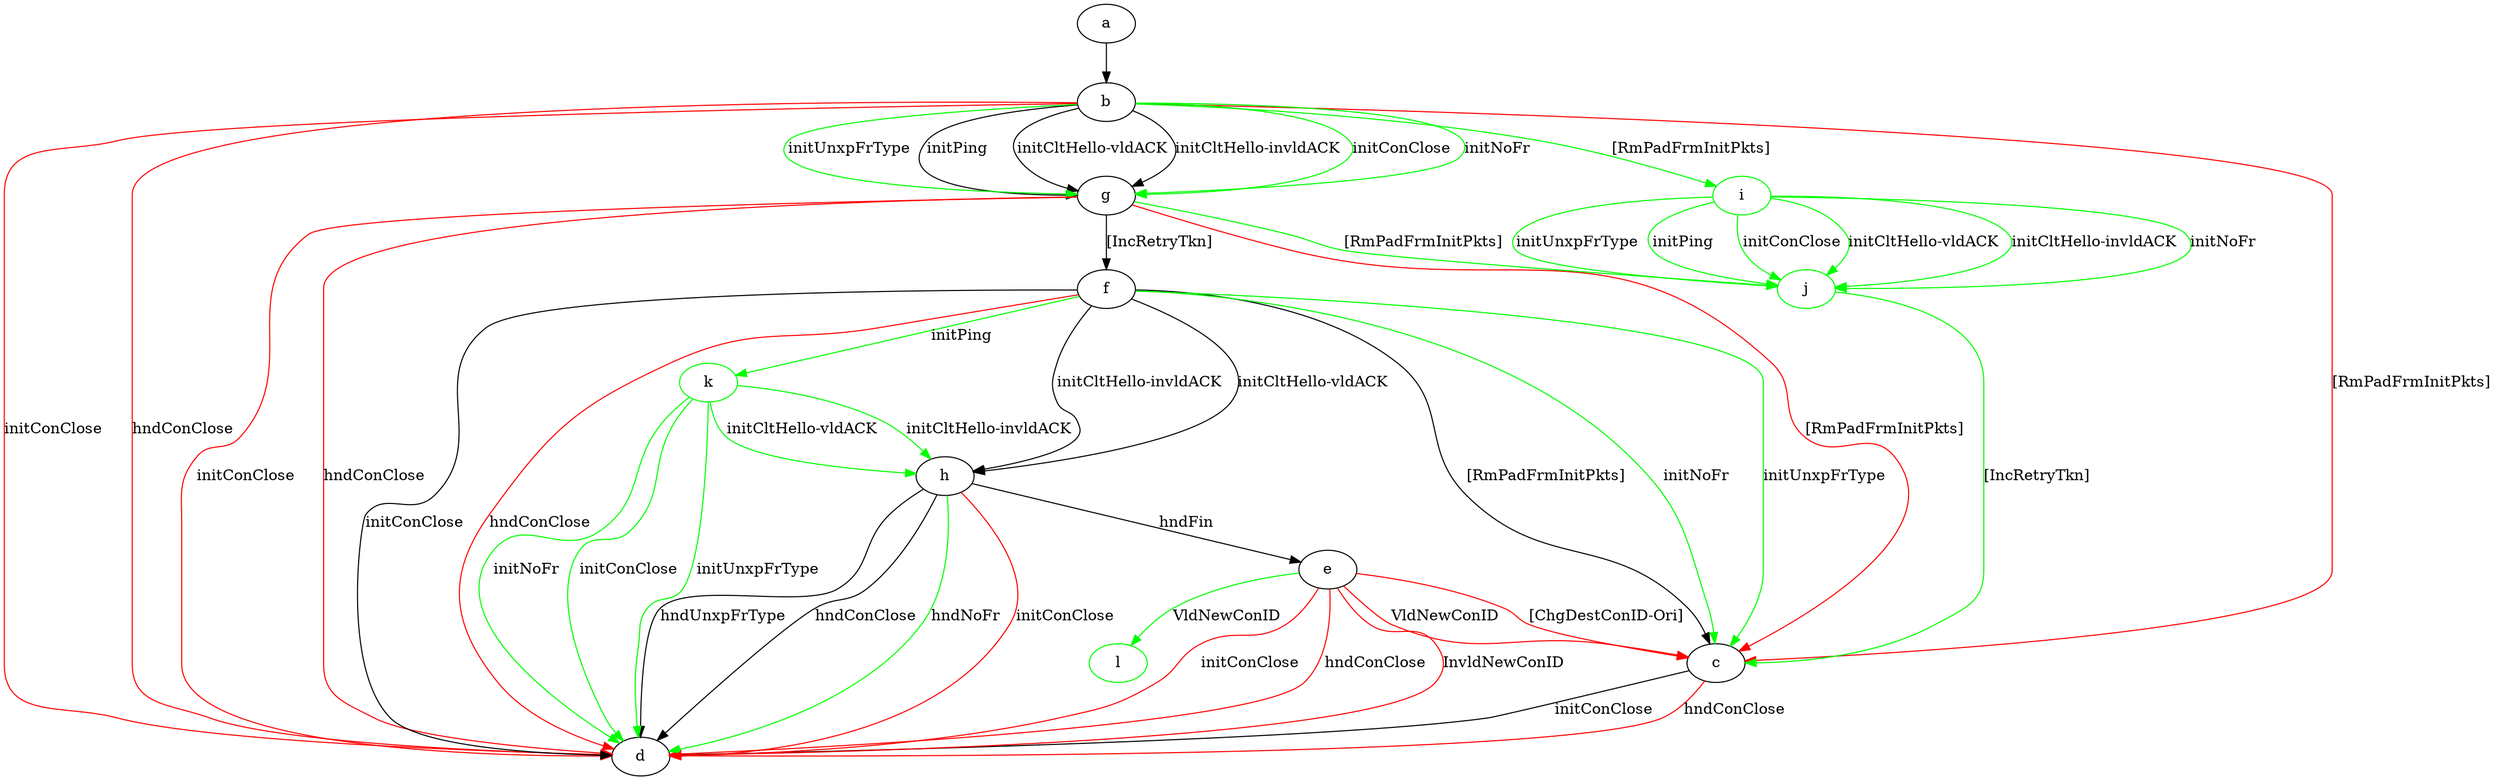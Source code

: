 digraph "" {
	a -> b	[key=0];
	b -> c	[key=0,
		color=red,
		label="[RmPadFrmInitPkts] "];
	b -> d	[key=0,
		color=red,
		label="initConClose "];
	b -> d	[key=1,
		color=red,
		label="hndConClose "];
	b -> g	[key=0,
		label="initPing "];
	b -> g	[key=1,
		label="initCltHello-vldACK "];
	b -> g	[key=2,
		label="initCltHello-invldACK "];
	b -> g	[key=3,
		color=green,
		label="initConClose "];
	b -> g	[key=4,
		color=green,
		label="initNoFr "];
	b -> g	[key=5,
		color=green,
		label="initUnxpFrType "];
	i	[color=green];
	b -> i	[key=0,
		color=green,
		label="[RmPadFrmInitPkts] "];
	c -> d	[key=0,
		label="initConClose "];
	c -> d	[key=1,
		color=red,
		label="hndConClose "];
	e -> c	[key=0,
		color=red,
		label="VldNewConID "];
	e -> c	[key=1,
		color=red,
		label="[ChgDestConID-Ori] "];
	e -> d	[key=0,
		color=red,
		label="initConClose "];
	e -> d	[key=1,
		color=red,
		label="hndConClose "];
	e -> d	[key=2,
		color=red,
		label="InvldNewConID "];
	l	[color=green];
	e -> l	[key=0,
		color=green,
		label="VldNewConID "];
	f -> c	[key=0,
		label="[RmPadFrmInitPkts] "];
	f -> c	[key=1,
		color=green,
		label="initNoFr "];
	f -> c	[key=2,
		color=green,
		label="initUnxpFrType "];
	f -> d	[key=0,
		label="initConClose "];
	f -> d	[key=1,
		color=red,
		label="hndConClose "];
	f -> h	[key=0,
		label="initCltHello-vldACK "];
	f -> h	[key=1,
		label="initCltHello-invldACK "];
	k	[color=green];
	f -> k	[key=0,
		color=green,
		label="initPing "];
	g -> c	[key=0,
		color=red,
		label="[RmPadFrmInitPkts] "];
	g -> d	[key=0,
		color=red,
		label="initConClose "];
	g -> d	[key=1,
		color=red,
		label="hndConClose "];
	g -> f	[key=0,
		label="[IncRetryTkn] "];
	j	[color=green];
	g -> j	[key=0,
		color=green,
		label="[RmPadFrmInitPkts] "];
	h -> d	[key=0,
		label="hndUnxpFrType "];
	h -> d	[key=1,
		label="hndConClose "];
	h -> d	[key=2,
		color=green,
		label="hndNoFr "];
	h -> d	[key=3,
		color=red,
		label="initConClose "];
	h -> e	[key=0,
		label="hndFin "];
	i -> j	[key=0,
		color=green,
		label="initPing "];
	i -> j	[key=1,
		color=green,
		label="initConClose "];
	i -> j	[key=2,
		color=green,
		label="initCltHello-vldACK "];
	i -> j	[key=3,
		color=green,
		label="initCltHello-invldACK "];
	i -> j	[key=4,
		color=green,
		label="initNoFr "];
	i -> j	[key=5,
		color=green,
		label="initUnxpFrType "];
	j -> c	[key=0,
		color=green,
		label="[IncRetryTkn] "];
	k -> d	[key=0,
		color=green,
		label="initConClose "];
	k -> d	[key=1,
		color=green,
		label="initNoFr "];
	k -> d	[key=2,
		color=green,
		label="initUnxpFrType "];
	k -> h	[key=0,
		color=green,
		label="initCltHello-vldACK "];
	k -> h	[key=1,
		color=green,
		label="initCltHello-invldACK "];
}
